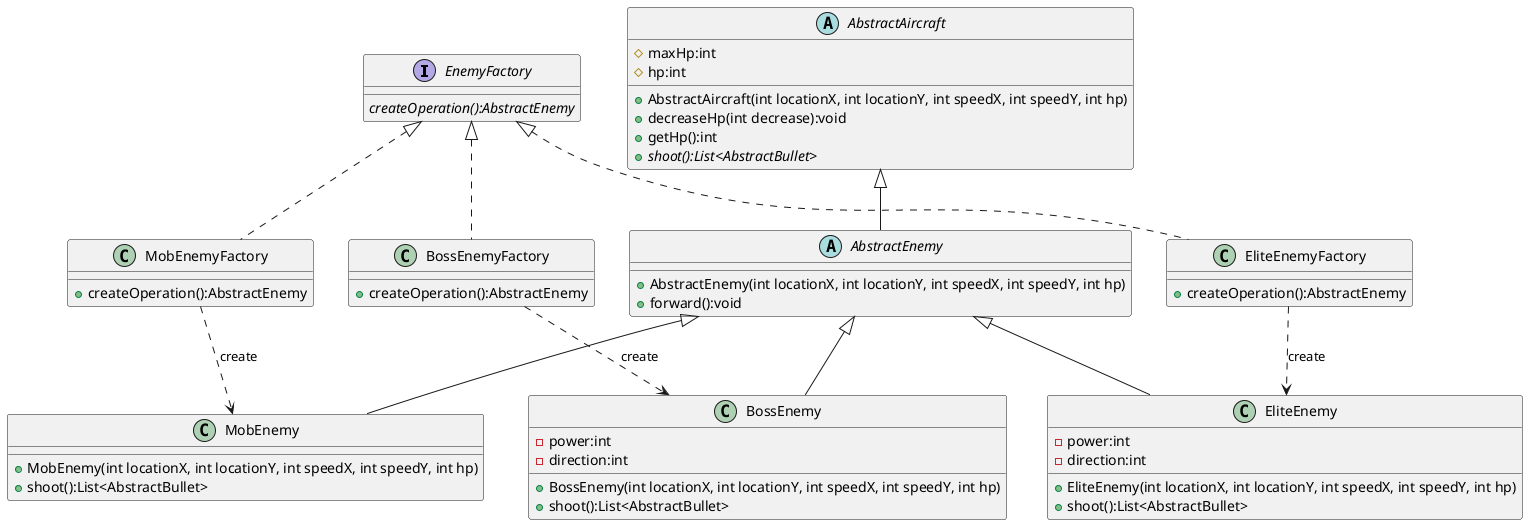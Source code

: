 @startuml
'https://plantuml.com/class-diagram

interface EnemyFactory
{
    {abstract}createOperation():AbstractEnemy
}

abstract class AbstractAircraft
{
	# maxHp:int
    # hp:int
    + AbstractAircraft(int locationX, int locationY, int speedX, int speedY, int hp)
    + decreaseHp(int decrease):void
    + getHp():int
    + {abstract} shoot():List<AbstractBullet>
 }

class MobEnemyFactory implements EnemyFactory
{
    + createOperation():AbstractEnemy
}

class EliteEnemyFactory implements EnemyFactory{
    + createOperation():AbstractEnemy
}

class BossEnemyFactory implements EnemyFactory{
    + createOperation():AbstractEnemy
}

class MobEnemy {
    + MobEnemy(int locationX, int locationY, int speedX, int speedY, int hp)
    + shoot():List<AbstractBullet>
}

class EliteEnemy{
    - power:int
    - direction:int
    + EliteEnemy(int locationX, int locationY, int speedX, int speedY, int hp)
    + shoot():List<AbstractBullet>
}

class BossEnemy{
    - power:int
    - direction:int
    + BossEnemy(int locationX, int locationY, int speedX, int speedY, int hp)
    + shoot():List<AbstractBullet>
}

abstract class AbstractEnemy{
    + AbstractEnemy(int locationX, int locationY, int speedX, int speedY, int hp)
    + forward():void
}

AbstractAircraft <|-- AbstractEnemy
AbstractEnemy <|-- MobEnemy
AbstractEnemy <|-- EliteEnemy
AbstractEnemy <|-- BossEnemy
BossEnemyFactory ..> BossEnemy: create
EliteEnemyFactory ..> EliteEnemy : create
MobEnemyFactory ..> MobEnemy : create


@enduml